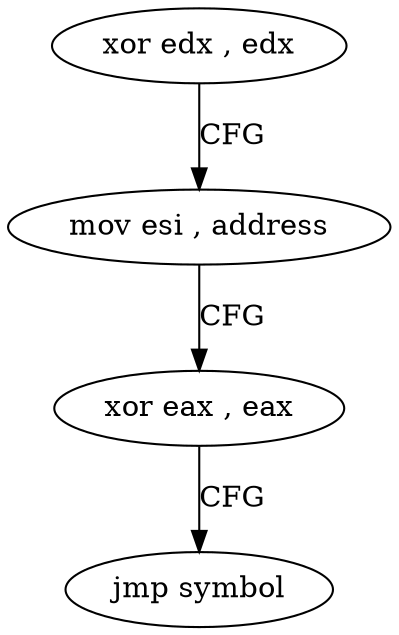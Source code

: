 digraph "func" {
"4268048" [label = "xor edx , edx" ]
"4268050" [label = "mov esi , address" ]
"4268055" [label = "xor eax , eax" ]
"4268057" [label = "jmp symbol" ]
"4268048" -> "4268050" [ label = "CFG" ]
"4268050" -> "4268055" [ label = "CFG" ]
"4268055" -> "4268057" [ label = "CFG" ]
}
